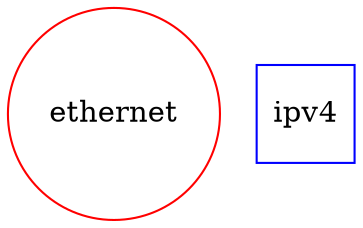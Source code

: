 graph test
{
	ethernet [ color = "red", label = "ethernet", shape = "circle" ]
	ipv4 [ color = "blue", label = "ipv4", shape = "square" ]
}